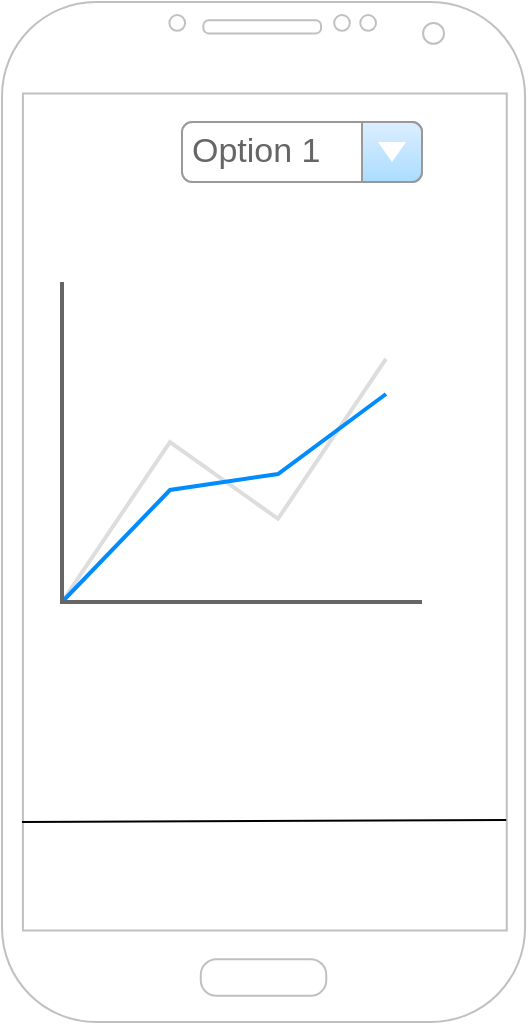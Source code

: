 <mxfile version="12.5.8" type="gitlab">
  <diagram id="pc2qMn5sm3m6l2bE0DKY" name="Page-1">
    <mxGraphModel dx="769" dy="556" grid="1" gridSize="10" guides="1" tooltips="1" connect="1" arrows="1" fold="1" page="1" pageScale="1" pageWidth="850" pageHeight="1100" math="0" shadow="0">
      <root>
        <mxCell id="0"/>
        <mxCell id="1" parent="0"/>
        <mxCell id="zXoUHPLwYCqJy2Muw-rh-1" value="" style="verticalLabelPosition=bottom;verticalAlign=top;html=1;shadow=0;dashed=0;strokeWidth=1;shape=mxgraph.android.phone2;strokeColor=#c0c0c0;aspect=fixed;" vertex="1" parent="1">
          <mxGeometry x="120" y="30" width="261.53" height="510" as="geometry"/>
        </mxCell>
        <mxCell id="zXoUHPLwYCqJy2Muw-rh-2" value="Option 1" style="strokeWidth=1;shadow=0;dashed=0;align=center;html=1;shape=mxgraph.mockup.forms.comboBox;strokeColor=#999999;fillColor=#ddeeff;align=left;fillColor2=#aaddff;mainText=;fontColor=#666666;fontSize=17;spacingLeft=3;" vertex="1" parent="1">
          <mxGeometry x="210" y="90" width="120" height="30" as="geometry"/>
        </mxCell>
        <mxCell id="zXoUHPLwYCqJy2Muw-rh-3" value="" style="verticalLabelPosition=bottom;shadow=0;dashed=0;align=center;html=1;verticalAlign=top;strokeWidth=1;shape=mxgraph.mockup.graphics.lineChart;strokeColor=none;strokeColor2=#666666;strokeColor3=#008cff;strokeColor4=#dddddd;" vertex="1" parent="1">
          <mxGeometry x="150" y="170" width="180" height="160" as="geometry"/>
        </mxCell>
        <mxCell id="zXoUHPLwYCqJy2Muw-rh-4" value="" style="endArrow=none;html=1;entryX=0.964;entryY=0.802;entryDx=0;entryDy=0;entryPerimeter=0;" edge="1" parent="1" target="zXoUHPLwYCqJy2Muw-rh-1">
          <mxGeometry width="50" height="50" relative="1" as="geometry">
            <mxPoint x="130" y="440" as="sourcePoint"/>
            <mxPoint x="180" y="390" as="targetPoint"/>
          </mxGeometry>
        </mxCell>
      </root>
    </mxGraphModel>
  </diagram>
</mxfile>
